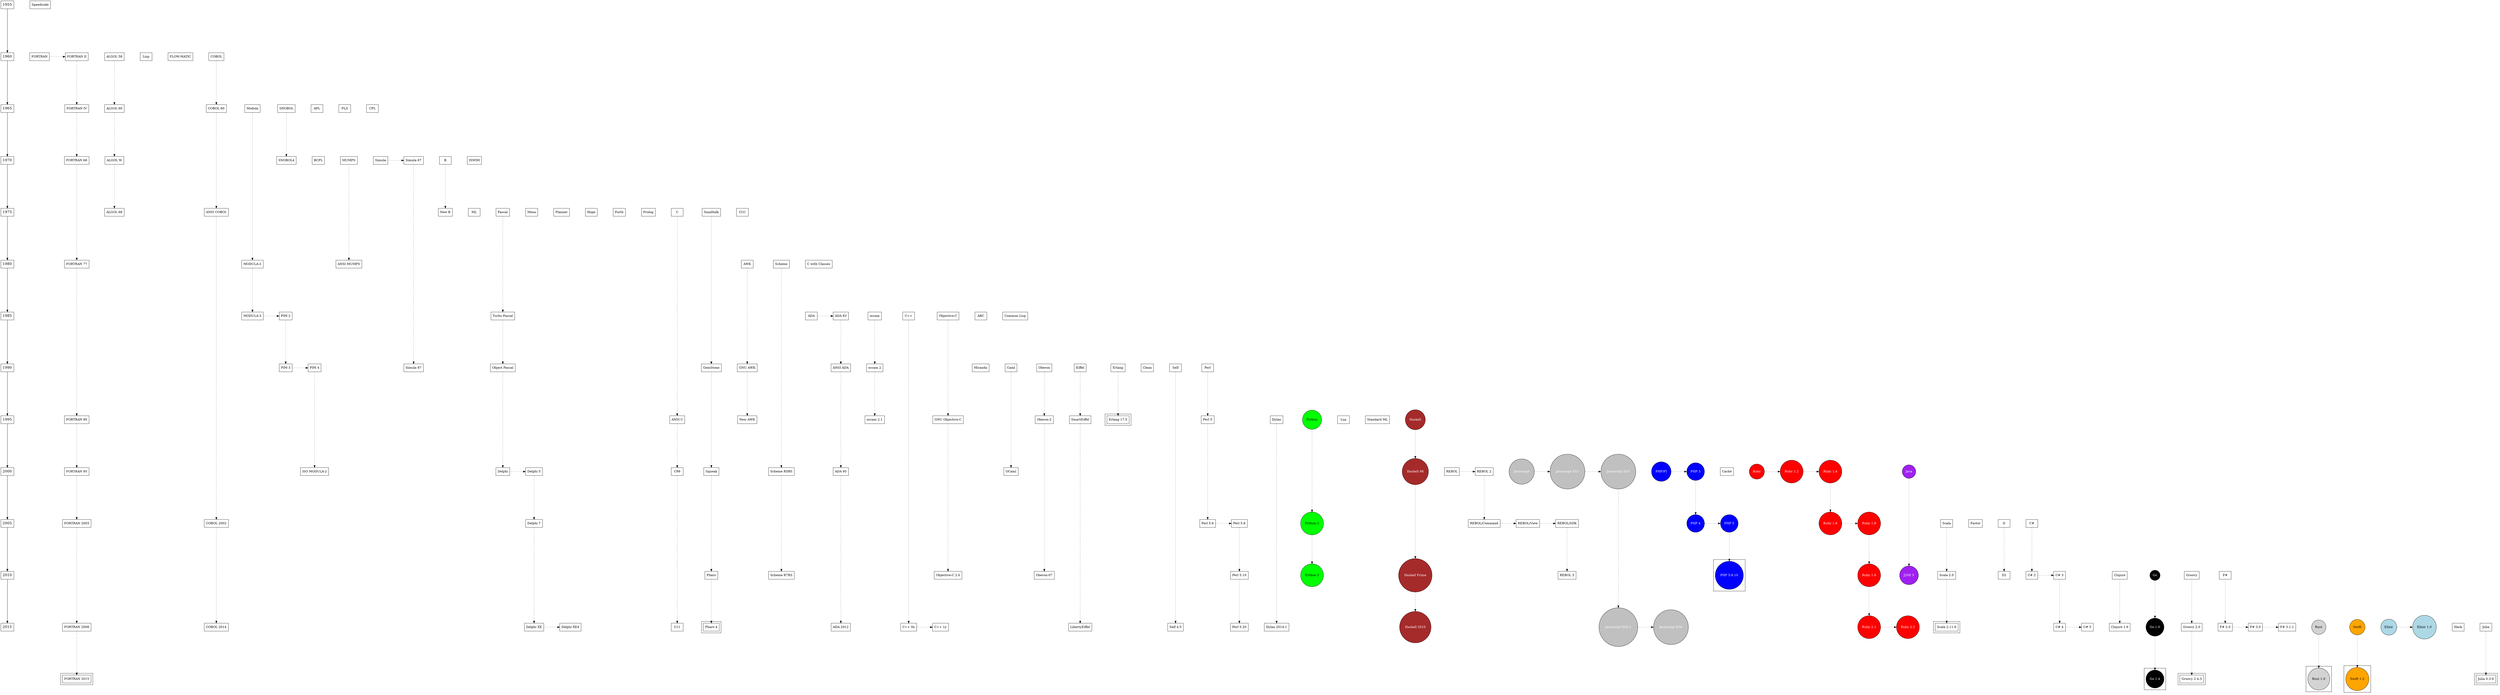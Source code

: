 digraph G {
    ranksep="1.0 equally";
    nodesep="1.0 equally";
    ratio=auto;
    concentrate=true;
    compound=true;
    {
        node [shape=box, fontsize=16];
        /* the time-line graph */
        1955 -> 1960 -> 1965 -> 1970 -> 1975 -> 1980 -> 1985 -> 1990 -> 1995 -> 2000 -> 2005 -> 2010 -> 2015
        /* ancestor programs */
        
    }

    node [shape=box];
    
    { rank = same; 1955; "Speedcode" }
    
    { rank = same; 1960; "FORTRAN"; "FORTRAN II"; "ALGOL 58"; "Lisp"; "FLOW-MATIC"; "COBOL" }
    
    { rank = same; 1965; "FORTRAN IV"; "ALGOL 60"; "Modula"; "COBOL 60"; "SNOBOL"; "APL"; "PL/I"; "CPL" }
    
    { rank = same; 1970; "FORTRAN 66"; "ALGOL W"; "BCPL"; "MUMPS"; "SNOBOL4"; "Simula 67"; "B"; "Simula"; "ISWIM" }
    
    { rank = same; 1975; "ALGOL 68"; "ML"; "Pascal"; "Mesa"; "Planner"; "Hope"; "Forth"; "Prolog"; "New B"; "C"; "Smalltalk"; "CLU"; "ANSI COBOL" }
    
    { rank = same; 1980; "FORTRAN 77"; "AWK"; "ANSI MUMPS"; "MODULA-2"; "Scheme"; "C with Classes" }
    
    { rank = same; 1985; "MODULA-3"; "PIM 2"; "ADA 83"; "occam"; "C++"; "Objective-C"; "Turbo Pascal"; "ABC"; "ADA"; "Common Lisp" }
    
    { rank = same; 1990; "PIM 3"; "Miranda"; "Caml"; "PIM 4"; "GNU AWK"; "Object Pascal"; "Oberon"; "GemStone"; "Eiffel"; "Erlang"; "ANSI ADA"; "Simula 87"; "occam 2"; "Clean"; "Self"; "Perl" }
    
    { rank = same; 1995; "FORTRAN 90"; "Dylan"; "GNU Objective-C"; "Oberon-2"; "Python"; "New AWK"; "Lua"; "Perl 5"; "ANSI C"; "Standard ML"; "Haskell"; "SmartEiffel"; "occam 2.1" }
    
    { rank = same; 2000; "FORTRAN 95"; "Haskell 98"; "REBOL"; "Javascript ES1"; "PHP 3"; "ISO MODULA-2"; "Squeak"; "Caché"; "OCaml"; "Ruby"; "Delphi"; "ADA 95"; "Javascript"; "Java"; "PHP/FI"; "Delphi 5"; "C99"; "REBOL 2"; "Javascript ES3"; "Ruby 1.4"; "Scheme R5RS"; "Ruby 1.2" }
    
    { rank = same; 2005; "FORTRAN 2003"; "PHP 5"; "Delphi 7"; "REBOL/SDK"; "Scala"; "Factor"; "Ruby 1.8"; "COBOL 2002"; "REBOL/View"; "Perl 5.8"; "D"; "REBOL/Command"; "C#"; "Perl 5.6"; "Python 2"; "PHP 4"; "Ruby 1.6" }
    
    { rank = same; 2010; "Oberon-07"; "D2"; "Scheme R7RS"; "Clojure"; "C# 3"; "Go"; "Perl 5.10"; "Ruby 1.9"; "Groovy"; "Pharo"; "REBOL 3"; "Python 3"; "Haskell Prime"; "Objective-C 2.0"; "Scala 2.0"; "F#"; "C# 2"; "J2SE 5" }
    
    { rank = same; 2015; "FORTRAN 2008"; "Haskell 2010"; "F# 2.0"; "C# 4"; "Delphi XE"; "C11"; "C++ 0x"; "Javascript ES5.1"; "Rust"; "Delphi XE4"; "LibertyEiffel"; "C# 5"; "Ruby 2.1"; "COBOL 2014"; "Self 4.5"; "Dylan 2014.1"; "Clojure 1.6"; "F# 3.1.1"; "C++ 1y"; "Swift"; "Elixir 1.0"; "Javascript ES6"; "Perl 5.20"; "Hack"; "Ruby 2.2"; "ADA 2012"; "Julia"; "F# 3.0"; "Elixir"; "Go 1.0"; "Groovy 2.0" }
    

	
	subgraph cluster0 {
        "FORTRAN" -> "FORTRAN II" -> "FORTRAN IV" -> "FORTRAN 66" -> "FORTRAN 77" -> "FORTRAN 90" -> "FORTRAN 95" -> "FORTRAN 2003" -> "FORTRAN 2008" -> "FORTRAN 2015" [style=dotted]
    }
	
	subgraph cluster1 {
        "ALGOL 58" -> "ALGOL 60" -> "ALGOL W" -> "ALGOL 68" [style=dotted]
    }
	
	subgraph cluster2 {
        "Modula" -> "MODULA-2" -> "MODULA-3" -> "PIM 2" -> "PIM 3" -> "PIM 4" -> "ISO MODULA-2" [style=dotted]
    }
	
	subgraph cluster3 {
        "Pascal" -> "Turbo Pascal" -> "Object Pascal" -> "Delphi" -> "Delphi 5" -> "Delphi 7" -> "Delphi XE" -> "Delphi XE4" [style=dotted]
    }
	
	subgraph cluster4 {
        "Oberon" -> "Oberon-2" -> "Oberon-07" [style=dotted]
    }
	
	subgraph cluster5 {
        "SNOBOL" -> "SNOBOL4" [style=dotted]
    }
	
	subgraph cluster6 {
        "AWK" -> "GNU AWK" -> "New AWK" [style=dotted]
    }
	
	subgraph cluster7 {
        "COBOL" -> "COBOL 60" -> "ANSI COBOL" -> "COBOL 2002" -> "COBOL 2014" [style=dotted]
    }
	
	subgraph cluster8 {
        "ADA" -> "ADA 83" -> "ANSI ADA" -> "ADA 95" -> "ADA 2012" [style=dotted]
    }
	
	subgraph cluster9 {
        "B" -> "New B" [style=dotted]
    }
	
	subgraph cluster10 {
        "C" -> "ANSI C" -> "C99" -> "C11" [style=dotted]
    }
	
	subgraph cluster11 {
        "D" -> "D2" [style=dotted]
    }
	
	subgraph cluster12 {
        "Simula" -> "Simula 67" -> "Simula 87" [style=dotted]
    }
	
	subgraph cluster13 {
        "Smalltalk" -> "GemStone" -> "Squeak" -> "Pharo" -> "Pharo 4" [style=dotted]
    }
	
	subgraph cluster14 {
        "Eiffel" -> "SmartEiffel" -> "LibertyEiffel" [style=dotted]
    }
	
	subgraph cluster15 {
        "MUMPS" -> "ANSI MUMPS" [style=dotted]
    }
	
	subgraph cluster16 {
        "occam" -> "occam 2" -> "occam 2.1" [style=dotted]
    }
	
	subgraph cluster17 {
        "Self" -> "Self 4.5" [style=dotted]
    }
	
	subgraph cluster18 {
        "Julia" -> "Julia 0.3.9" [style=dotted]
    }
	
	subgraph cluster19 {
        "Caml" -> "OCaml" [style=dotted]
    }
	
	subgraph cluster20 {
        "Scheme" -> "Scheme R5RS" -> "Scheme R7RS" [style=dotted]
    }
	
	subgraph cluster21 {
        "Dylan" -> "Dylan 2014.1" [style=dotted]
    }
	
	subgraph cluster22 {
        "Clojure" -> "Clojure 1.6" [style=dotted]
    }
	
	subgraph cluster23 {
        "Haskell" -> "Haskell 98" -> "Haskell Prime" -> "Haskell 2010" [style=dotted]
    }
	
	subgraph cluster24 {
        "F#" -> "F# 2.0" -> "F# 3.0" -> "F# 3.1.1" [style=dotted]
    }
	
	subgraph cluster25 {
        "REBOL" -> "REBOL 2" -> "REBOL/Command" -> "REBOL/View" -> "REBOL/SDK" -> "REBOL 3" [style=dotted]
    }
	
	subgraph cluster26 {
        "C++" -> "C++ 0x" -> "C++ 1y" [style=dotted]
    }
	
	subgraph cluster27 {
        "C#" -> "C# 2" -> "C# 3" -> "C# 4" -> "C# 5" [style=dotted]
    }
	
	subgraph cluster28 {
        "Objective-C" -> "GNU Objective-C" -> "Objective-C 2.0" [style=dotted]
    }
	
	subgraph cluster29 {
        "Swift" -> "Swift 1.2" [style=dotted]
    }
	
	subgraph cluster30 {
        "Erlang" -> "Erlang 17.5" [style=dotted]
    }
	
	subgraph cluster31 {
        "Elixir" -> "Elixir 1.0" [style=dotted]
    }
	
	subgraph cluster32 {
        "Go" -> "Go 1.0" -> "Go 1.4" [style=dotted]
    }
	
	subgraph cluster33 {
        "Javascript" -> "Javascript ES1" -> "Javascript ES3" -> "Javascript ES5.1" -> "Javascript ES6" [style=dotted]
    }
	
	subgraph cluster34 {
        "Rust" -> "Rust 1.0" [style=dotted]
    }
	
	subgraph cluster35 {
        "Scala" -> "Scala 2.0" -> "Scala 2.11.6" [style=dotted]
    }
	
	subgraph cluster36 {
        "Java" -> "J2SE 5" [style=dotted]
    }
	
	subgraph cluster37 {
        "Perl" -> "Perl 5" -> "Perl 5.6" -> "Perl 5.8" -> "Perl 5.10" -> "Perl 5.20" [style=dotted]
    }
	
	subgraph cluster38 {
        "Python" -> "Python 2" -> "Python 3" [style=dotted]
    }
	
	subgraph cluster39 {
        "PHP/FI" -> "PHP 3" -> "PHP 4" -> "PHP 5" -> "PHP 5.6.10" [style=dotted]
    }
	
	subgraph cluster40 {
        "Ruby" -> "Ruby 1.2" -> "Ruby 1.4" -> "Ruby 1.6" -> "Ruby 1.8" -> "Ruby 1.9" -> "Ruby 2.1" -> "Ruby 2.2" [style=dotted]
    }
	
	subgraph cluster41 {
        "Groovy" -> "Groovy 2.0" -> "Groovy 2.4.3" [style=dotted]
    }
	

    
        
        
        
        
        
        
        
        
        
        
        
        
        
        
        
        
        
        
        
        
        
        
        
        
        "Haskell" [shape=circle, style=filled, fontcolor=white, fillcolor=brown]
        
            
            "Haskell 98" [shape=circle, style=filled, fontcolor=white, fillcolor=brown]
        
            
            "Haskell Prime" [shape=circle, style=filled, fontcolor=white, fillcolor=brown]
        
            
            "Haskell 2010" [shape=circle, style=filled, fontcolor=white, fillcolor=brown]
        
    
        
        
        
        
        
        
        "Swift" [shape=circle, style=filled, fontcolor=black, fillcolor=orange]
        
            
            "Swift 1.2" [shape=circle, style=filled, fontcolor=black, fillcolor=orange]
        
    
        
        
        "Elixir" [shape=circle, style=filled, fontcolor=black, fillcolor=lightblue]
        
            
            "Elixir 1.0" [shape=circle, style=filled, fontcolor=black, fillcolor=lightblue]
        
    
        
        "Go" [shape=circle, style=filled, fontcolor=white, fillcolor=black]
        
            
            "Go 1.0" [shape=circle, style=filled, fontcolor=white, fillcolor=black]
        
            
            "Go 1.4" [shape=circle, style=filled, fontcolor=white, fillcolor=black]
        
    
        
        "Javascript" [shape=circle, style=filled, fontcolor=white, fillcolor=grey]
        
            
            "Javascript ES1" [shape=circle, style=filled, fontcolor=white, fillcolor=grey]
        
            
            "Javascript ES3" [shape=circle, style=filled, fontcolor=white, fillcolor=grey]
        
            
            "Javascript ES5.1" [shape=circle, style=filled, fontcolor=white, fillcolor=grey]
        
            
            "Javascript ES6" [shape=circle, style=filled, fontcolor=white, fillcolor=grey]
        
    
        
        "Rust" [shape=circle, style=filled, fontcolor=black, fillcolor=lightgrey]
        
            
            "Rust 1.0" [shape=circle, style=filled, fontcolor=black, fillcolor=lightgrey]
        
    
        
        
        "Java" [shape=circle, style=filled, fontcolor=white, fillcolor=purple]
        
            
            "J2SE 5" [shape=circle, style=filled, fontcolor=white, fillcolor=purple]
        
    
        
        
        "Python" [shape=circle, style=filled, fontcolor=black, fillcolor=green]
        
            
            "Python 2" [shape=circle, style=filled, fontcolor=black, fillcolor=green]
        
            
            "Python 3" [shape=circle, style=filled, fontcolor=black, fillcolor=green]
        
    
        
        "PHP/FI" [shape=circle, style=filled, fontcolor=white, fillcolor=blue]
        
            
            "PHP 3" [shape=circle, style=filled, fontcolor=white, fillcolor=blue]
        
            
            "PHP 4" [shape=circle, style=filled, fontcolor=white, fillcolor=blue]
        
            
            "PHP 5" [shape=circle, style=filled, fontcolor=white, fillcolor=blue]
        
            
            "PHP 5.6.10" [shape=circle, style=filled, fontcolor=white, fillcolor=blue]
        
    
        
        "Ruby" [shape=circle, style=filled, fontcolor=white, fillcolor=red]
        
            
            "Ruby 1.2" [shape=circle, style=filled, fontcolor=white, fillcolor=red]
        
            
            "Ruby 1.4" [shape=circle, style=filled, fontcolor=white, fillcolor=red]
        
            
            "Ruby 1.6" [shape=circle, style=filled, fontcolor=white, fillcolor=red]
        
            
            "Ruby 1.8" [shape=circle, style=filled, fontcolor=white, fillcolor=red]
        
            
            "Ruby 1.9" [shape=circle, style=filled, fontcolor=white, fillcolor=red]
        
            
            "Ruby 2.1" [shape=circle, style=filled, fontcolor=white, fillcolor=red]
        
            
            "Ruby 2.2" [shape=circle, style=filled, fontcolor=white, fillcolor=red]
        
    
        

    
}
